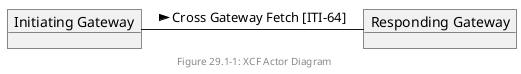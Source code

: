 @startuml
object "Initiating Gateway" as init
object "Responding Gateway" as resp
init - resp : Cross Gateway Fetch [ITI-64] >
footer Figure 29.1-1: XCF Actor Diagram
@enduml
